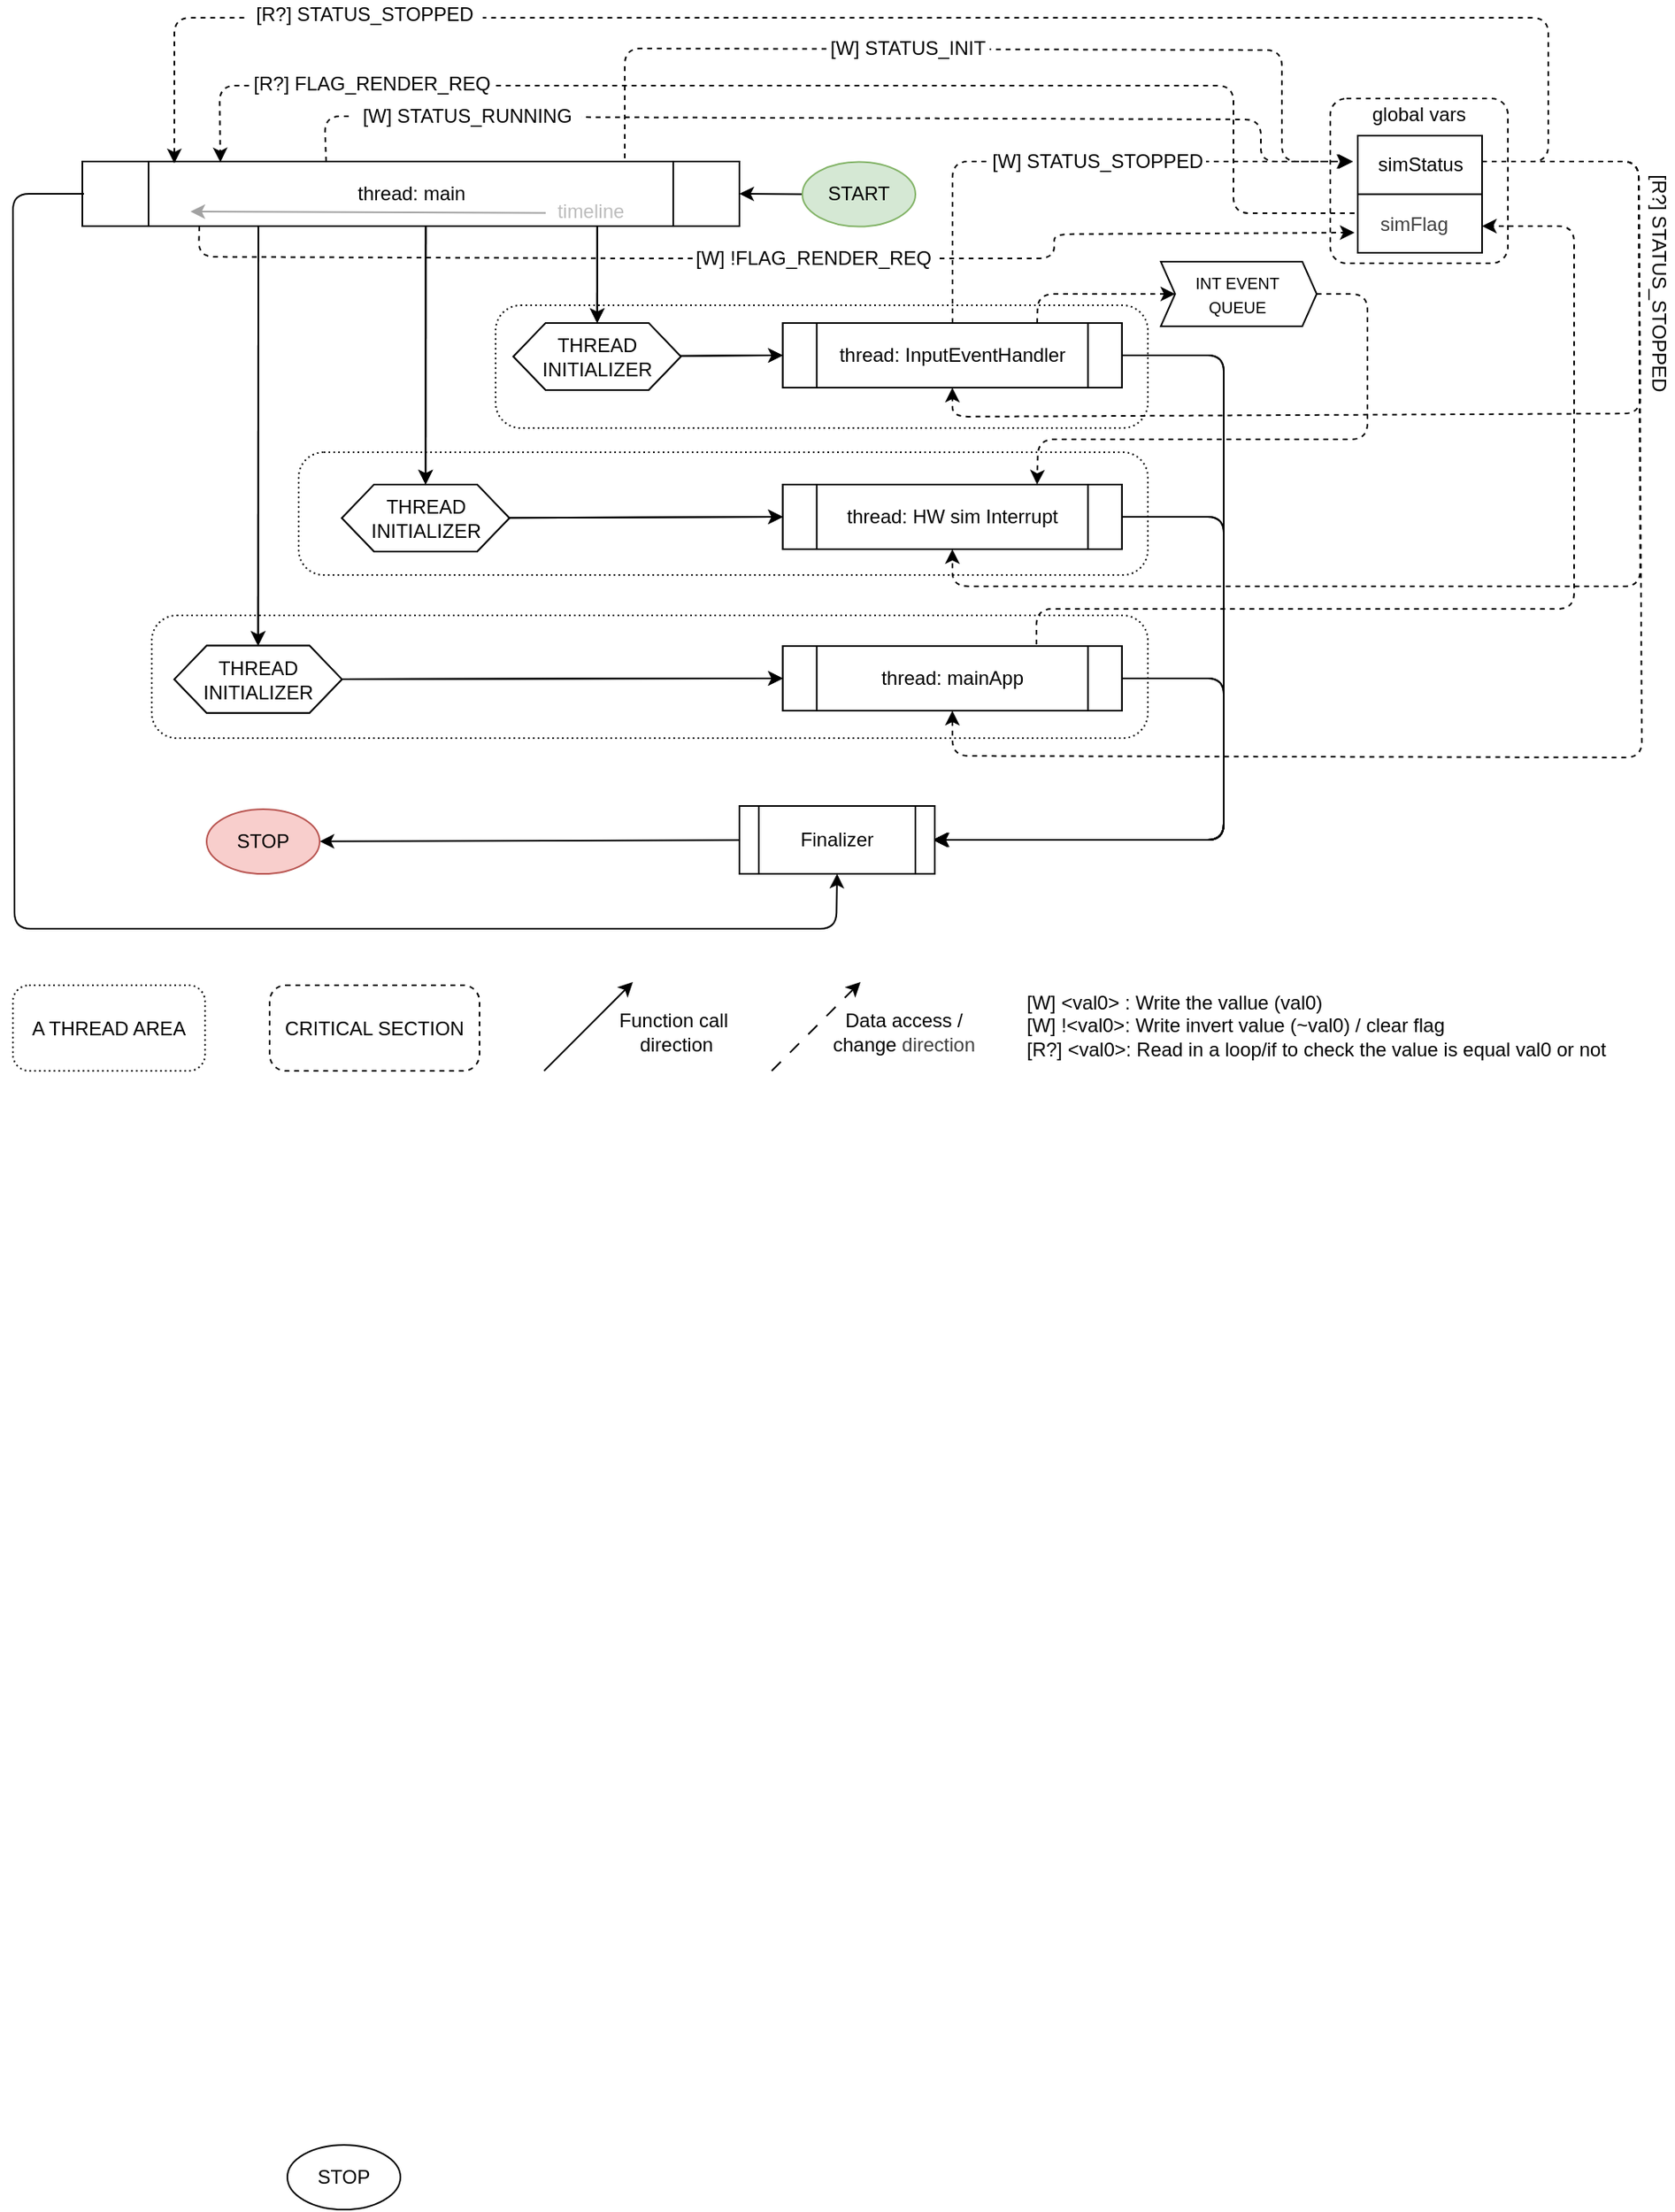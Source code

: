 <mxfile>
    <diagram id="f4UFMXPBsdthh5lr4RJp" name="Page-1">
        <mxGraphModel dx="702" dy="399" grid="0" gridSize="10" guides="1" tooltips="1" connect="1" arrows="1" fold="1" page="1" pageScale="1" pageWidth="1654" pageHeight="2336" background="#ffffff" math="0" shadow="0">
            <root>
                <mxCell id="0"/>
                <mxCell id="1" parent="0"/>
                <mxCell id="O5RU_v-OWHGVvYax1SoA-145" value="&lt;span style=&quot;color: rgb(0, 0, 0);&quot;&gt;thread: main&lt;/span&gt;" style="shape=process;whiteSpace=wrap;html=1;backgroundOutline=1;" vertex="1" parent="1">
                    <mxGeometry x="103" y="110" width="407" height="40" as="geometry"/>
                </mxCell>
                <mxCell id="87" value="" style="rounded=1;whiteSpace=wrap;html=1;absoluteArcSize=1;arcSize=31;strokeWidth=1;gradientColor=default;fillColor=none;dashed=1;dashPattern=1 2;perimeterSpacing=11;strokeColor=default;fontColor=default;" vertex="1" parent="1">
                    <mxGeometry x="237" y="290" width="526" height="76" as="geometry"/>
                </mxCell>
                <mxCell id="85" value="" style="rounded=1;whiteSpace=wrap;html=1;absoluteArcSize=1;arcSize=31;strokeWidth=1;gradientColor=default;fillColor=none;dashed=1;dashPattern=1 2;perimeterSpacing=11;strokeColor=default;fontColor=default;" vertex="1" parent="1">
                    <mxGeometry x="359" y="199" width="404" height="76" as="geometry"/>
                </mxCell>
                <mxCell id="14" value="" style="edgeStyle=none;html=1;" parent="1" source="2" edge="1">
                    <mxGeometry relative="1" as="geometry">
                        <mxPoint x="510" y="130" as="targetPoint"/>
                    </mxGeometry>
                </mxCell>
                <mxCell id="2" value="START" style="ellipse;whiteSpace=wrap;html=1;fillColor=#d5e8d4;strokeColor=#82b366;" parent="1" vertex="1">
                    <mxGeometry x="549" y="110.25" width="70" height="40" as="geometry"/>
                </mxCell>
                <mxCell id="29" style="edgeStyle=none;html=1;entryX=0;entryY=0.5;entryDx=0;entryDy=0;" parent="1" source="3" target="4" edge="1">
                    <mxGeometry relative="1" as="geometry"/>
                </mxCell>
                <mxCell id="3" value="THREAD INITIALIZER" style="shape=hexagon;perimeter=hexagonPerimeter2;whiteSpace=wrap;html=1;fixedSize=1;rotation=0;" parent="1" vertex="1">
                    <mxGeometry x="370" y="209.96" width="103.75" height="41.56" as="geometry"/>
                </mxCell>
                <mxCell id="18" style="edgeStyle=none;html=1;entryX=1;entryY=0.5;entryDx=0;entryDy=0;" parent="1" source="4" edge="1">
                    <mxGeometry relative="1" as="geometry">
                        <Array as="points">
                            <mxPoint x="810" y="230"/>
                            <mxPoint x="810" y="530"/>
                        </Array>
                        <mxPoint x="630" y="530" as="targetPoint"/>
                    </mxGeometry>
                </mxCell>
                <mxCell id="4" value="thread: Input" style="shape=process;whiteSpace=wrap;html=1;backgroundOutline=1;" parent="1" vertex="1">
                    <mxGeometry x="536.88" y="210" width="210" height="40" as="geometry"/>
                </mxCell>
                <mxCell id="5" value="&lt;span style=&quot;color: rgb(0, 0, 0);&quot;&gt;thread: Interrupt&lt;/span&gt;" style="shape=process;whiteSpace=wrap;html=1;backgroundOutline=1;" parent="1" vertex="1">
                    <mxGeometry x="536.88" y="310" width="210" height="40" as="geometry"/>
                </mxCell>
                <mxCell id="6" value="&lt;span style=&quot;color: rgb(0, 0, 0);&quot;&gt;thread: main_app&lt;/span&gt;" style="shape=process;whiteSpace=wrap;html=1;backgroundOutline=1;" parent="1" vertex="1">
                    <mxGeometry x="536.88" y="410" width="210" height="40" as="geometry"/>
                </mxCell>
                <mxCell id="23" style="edgeStyle=none;html=1;exitX=0.856;exitY=1.001;exitDx=0;exitDy=0;exitPerimeter=0;" parent="1" target="3" edge="1">
                    <mxGeometry relative="1" as="geometry">
                        <mxPoint x="421.91" y="150.0" as="sourcePoint"/>
                    </mxGeometry>
                </mxCell>
                <mxCell id="19" style="edgeStyle=none;html=1;entryX=1;entryY=0.5;entryDx=0;entryDy=0;exitX=1;exitY=0.5;exitDx=0;exitDy=0;" parent="1" source="5" edge="1">
                    <mxGeometry relative="1" as="geometry">
                        <mxPoint x="747" y="230" as="sourcePoint"/>
                        <mxPoint x="630" y="530" as="targetPoint"/>
                        <Array as="points">
                            <mxPoint x="810" y="330"/>
                            <mxPoint x="810" y="530"/>
                        </Array>
                    </mxGeometry>
                </mxCell>
                <mxCell id="20" style="edgeStyle=none;html=1;entryX=1;entryY=0.5;entryDx=0;entryDy=0;exitX=1;exitY=0.5;exitDx=0;exitDy=0;" parent="1" source="6" edge="1">
                    <mxGeometry relative="1" as="geometry">
                        <mxPoint x="747" y="330" as="sourcePoint"/>
                        <mxPoint x="630" y="530" as="targetPoint"/>
                        <Array as="points">
                            <mxPoint x="810" y="430"/>
                            <mxPoint x="810" y="530"/>
                        </Array>
                    </mxGeometry>
                </mxCell>
                <mxCell id="30" style="edgeStyle=none;html=1;entryX=0;entryY=0.5;entryDx=0;entryDy=0;" parent="1" source="21" target="5" edge="1">
                    <mxGeometry relative="1" as="geometry"/>
                </mxCell>
                <mxCell id="21" value="THREAD INITIALIZER" style="shape=hexagon;perimeter=hexagonPerimeter2;whiteSpace=wrap;html=1;fixedSize=1;rotation=0;" parent="1" vertex="1">
                    <mxGeometry x="263.75" y="309.96" width="103.75" height="41.56" as="geometry"/>
                </mxCell>
                <mxCell id="25" style="edgeStyle=none;html=1;exitX=0.561;exitY=1.004;exitDx=0;exitDy=0;entryX=0.5;entryY=0;entryDx=0;entryDy=0;exitPerimeter=0;" parent="1" target="21" edge="1">
                    <mxGeometry relative="1" as="geometry">
                        <mxPoint x="315.71" y="150.12" as="sourcePoint"/>
                    </mxGeometry>
                </mxCell>
                <mxCell id="31" style="edgeStyle=none;html=1;exitX=0.273;exitY=1.001;exitDx=0;exitDy=0;entryX=0.5;entryY=0;entryDx=0;entryDy=0;exitPerimeter=0;" parent="1" target="33" edge="1">
                    <mxGeometry relative="1" as="geometry">
                        <mxPoint x="212.03" y="150.0" as="sourcePoint"/>
                    </mxGeometry>
                </mxCell>
                <mxCell id="35" style="edgeStyle=none;html=1;entryX=0;entryY=0.5;entryDx=0;entryDy=0;" parent="1" source="33" target="6" edge="1">
                    <mxGeometry relative="1" as="geometry"/>
                </mxCell>
                <mxCell id="33" value="THREAD INITIALIZER" style="shape=hexagon;perimeter=hexagonPerimeter2;whiteSpace=wrap;html=1;fixedSize=1;rotation=0;" parent="1" vertex="1">
                    <mxGeometry x="160" y="409.8" width="103.75" height="41.56" as="geometry"/>
                </mxCell>
                <mxCell id="39" style="edgeStyle=none;html=1;entryX=0;entryY=0.5;entryDx=0;entryDy=0;" edge="1" parent="1" source="40" target="42">
                    <mxGeometry relative="1" as="geometry"/>
                </mxCell>
                <mxCell id="40" value="THREAD INITIALIZER" style="shape=hexagon;perimeter=hexagonPerimeter2;whiteSpace=wrap;html=1;fixedSize=1;rotation=0;" vertex="1" parent="1">
                    <mxGeometry x="370" y="209.96" width="103.75" height="41.56" as="geometry"/>
                </mxCell>
                <mxCell id="41" style="edgeStyle=none;html=1;" edge="1" parent="1" source="42">
                    <mxGeometry relative="1" as="geometry">
                        <Array as="points">
                            <mxPoint x="810" y="230"/>
                            <mxPoint x="810" y="530"/>
                        </Array>
                        <mxPoint x="631" y="530" as="targetPoint"/>
                    </mxGeometry>
                </mxCell>
                <mxCell id="42" value="thread: InputEventHandler" style="shape=process;whiteSpace=wrap;html=1;backgroundOutline=1;" vertex="1" parent="1">
                    <mxGeometry x="536.88" y="210" width="210" height="40" as="geometry"/>
                </mxCell>
                <mxCell id="43" value="&lt;span style=&quot;color: rgb(0, 0, 0);&quot;&gt;thread: HW sim Interrupt&lt;/span&gt;" style="shape=process;whiteSpace=wrap;html=1;backgroundOutline=1;" vertex="1" parent="1">
                    <mxGeometry x="536.88" y="310" width="210" height="40" as="geometry"/>
                </mxCell>
                <mxCell id="44" value="&lt;span style=&quot;color: rgb(0, 0, 0);&quot;&gt;thread: mainApp&lt;/span&gt;" style="shape=process;whiteSpace=wrap;html=1;backgroundOutline=1;" vertex="1" parent="1">
                    <mxGeometry x="536.88" y="410" width="210" height="40" as="geometry"/>
                </mxCell>
                <mxCell id="45" style="edgeStyle=none;html=1;exitX=0.856;exitY=1.001;exitDx=0;exitDy=0;exitPerimeter=0;" edge="1" parent="1" target="40">
                    <mxGeometry relative="1" as="geometry">
                        <mxPoint x="421.91" y="150.0" as="sourcePoint"/>
                    </mxGeometry>
                </mxCell>
                <mxCell id="47" style="edgeStyle=none;html=1;entryX=1;entryY=0.5;entryDx=0;entryDy=0;exitX=1;exitY=0.5;exitDx=0;exitDy=0;" edge="1" parent="1" source="43">
                    <mxGeometry relative="1" as="geometry">
                        <mxPoint x="747" y="230" as="sourcePoint"/>
                        <mxPoint x="630" y="530" as="targetPoint"/>
                        <Array as="points">
                            <mxPoint x="810" y="330"/>
                            <mxPoint x="810" y="530"/>
                        </Array>
                    </mxGeometry>
                </mxCell>
                <mxCell id="48" style="edgeStyle=none;html=1;entryX=1;entryY=0.5;entryDx=0;entryDy=0;exitX=1;exitY=0.5;exitDx=0;exitDy=0;" edge="1" parent="1" source="44">
                    <mxGeometry relative="1" as="geometry">
                        <mxPoint x="747" y="330" as="sourcePoint"/>
                        <mxPoint x="630" y="530" as="targetPoint"/>
                        <Array as="points">
                            <mxPoint x="810" y="430"/>
                            <mxPoint x="810" y="530"/>
                        </Array>
                    </mxGeometry>
                </mxCell>
                <mxCell id="49" style="edgeStyle=none;html=1;entryX=0;entryY=0.5;entryDx=0;entryDy=0;" edge="1" parent="1" source="50" target="43">
                    <mxGeometry relative="1" as="geometry"/>
                </mxCell>
                <mxCell id="50" value="THREAD INITIALIZER" style="shape=hexagon;perimeter=hexagonPerimeter2;whiteSpace=wrap;html=1;fixedSize=1;rotation=0;" vertex="1" parent="1">
                    <mxGeometry x="263.75" y="309.96" width="103.75" height="41.56" as="geometry"/>
                </mxCell>
                <mxCell id="51" style="edgeStyle=none;html=1;exitX=0.561;exitY=1.004;exitDx=0;exitDy=0;entryX=0.5;entryY=0;entryDx=0;entryDy=0;exitPerimeter=0;" edge="1" parent="1" target="50">
                    <mxGeometry relative="1" as="geometry">
                        <mxPoint x="315.71" y="150.12" as="sourcePoint"/>
                    </mxGeometry>
                </mxCell>
                <mxCell id="52" style="edgeStyle=none;html=1;exitX=0.273;exitY=1.001;exitDx=0;exitDy=0;entryX=0.5;entryY=0;entryDx=0;entryDy=0;exitPerimeter=0;" edge="1" parent="1" target="54">
                    <mxGeometry relative="1" as="geometry">
                        <mxPoint x="212.03" y="150.0" as="sourcePoint"/>
                    </mxGeometry>
                </mxCell>
                <mxCell id="53" style="edgeStyle=none;html=1;entryX=0;entryY=0.5;entryDx=0;entryDy=0;" edge="1" parent="1" source="54" target="44">
                    <mxGeometry relative="1" as="geometry"/>
                </mxCell>
                <mxCell id="54" value="THREAD INITIALIZER" style="shape=hexagon;perimeter=hexagonPerimeter2;whiteSpace=wrap;html=1;fixedSize=1;rotation=0;" vertex="1" parent="1">
                    <mxGeometry x="160" y="409.8" width="103.75" height="41.56" as="geometry"/>
                </mxCell>
                <mxCell id="55" style="edgeStyle=none;html=1;entryX=0.5;entryY=1;entryDx=0;entryDy=0;" edge="1" parent="1" target="100">
                    <mxGeometry relative="1" as="geometry">
                        <Array as="points">
                            <mxPoint x="60" y="130"/>
                            <mxPoint x="61" y="585"/>
                            <mxPoint x="570" y="585"/>
                        </Array>
                        <mxPoint x="104" y="130" as="sourcePoint"/>
                        <mxPoint x="326" y="530" as="targetPoint"/>
                    </mxGeometry>
                </mxCell>
                <mxCell id="77" style="edgeStyle=none;html=1;exitX=0;exitY=0;exitDx=80;exitDy=20;exitPerimeter=0;entryX=0.14;entryY=0.028;entryDx=0;entryDy=0;dashed=1;entryPerimeter=0;" edge="1" parent="1" target="O5RU_v-OWHGVvYax1SoA-145">
                    <mxGeometry relative="1" as="geometry">
                        <mxPoint x="970" y="110.0" as="sourcePoint"/>
                        <mxPoint x="174.84" y="110.92" as="targetPoint"/>
                        <Array as="points">
                            <mxPoint x="1011" y="110"/>
                            <mxPoint x="1011" y="21"/>
                            <mxPoint x="160" y="21"/>
                        </Array>
                    </mxGeometry>
                </mxCell>
                <mxCell id="79" style="edgeStyle=none;html=1;entryX=0.5;entryY=1;entryDx=0;entryDy=0;dashed=1;exitX=0;exitY=0;exitDx=80;exitDy=20;exitPerimeter=0;" edge="1" parent="1" target="44">
                    <mxGeometry relative="1" as="geometry">
                        <mxPoint x="1070" y="558" as="targetPoint"/>
                        <mxPoint x="970" y="110.0" as="sourcePoint"/>
                        <Array as="points">
                            <mxPoint x="1067" y="110"/>
                            <mxPoint x="1069" y="479"/>
                            <mxPoint x="642" y="478"/>
                        </Array>
                    </mxGeometry>
                </mxCell>
                <mxCell id="76" style="edgeStyle=none;html=1;entryX=0.21;entryY=0.011;entryDx=0;entryDy=0;dashed=1;entryPerimeter=0;" edge="1" parent="1" target="O5RU_v-OWHGVvYax1SoA-145">
                    <mxGeometry relative="1" as="geometry">
                        <mxPoint x="891" y="142" as="sourcePoint"/>
                        <mxPoint x="415" y="110" as="targetPoint"/>
                        <Array as="points">
                            <mxPoint x="816" y="142"/>
                            <mxPoint x="816" y="63"/>
                            <mxPoint x="188" y="63"/>
                        </Array>
                    </mxGeometry>
                </mxCell>
                <mxCell id="78" style="edgeStyle=none;html=1;entryX=0;entryY=0;entryDx=80;entryDy=20;dashed=1;entryPerimeter=0;" edge="1" parent="1">
                    <mxGeometry relative="1" as="geometry">
                        <mxPoint x="694" y="409" as="sourcePoint"/>
                        <mxPoint x="970" y="150.0" as="targetPoint"/>
                        <Array as="points">
                            <mxPoint x="694" y="387"/>
                            <mxPoint x="1027" y="387"/>
                            <mxPoint x="1027" y="150"/>
                        </Array>
                    </mxGeometry>
                </mxCell>
                <mxCell id="72" value="" style="endArrow=classic;html=1;exitX=0.5;exitY=0;exitDx=0;exitDy=0;entryX=0;entryY=0;entryDx=0;entryDy=20;entryPerimeter=0;dashed=1;" edge="1" parent="1">
                    <mxGeometry width="50" height="50" relative="1" as="geometry">
                        <mxPoint x="642" y="210" as="sourcePoint"/>
                        <mxPoint x="890" y="110.0" as="targetPoint"/>
                        <Array as="points">
                            <mxPoint x="642" y="190"/>
                            <mxPoint x="642" y="110"/>
                        </Array>
                    </mxGeometry>
                </mxCell>
                <mxCell id="80" style="edgeStyle=none;html=1;entryX=0.5;entryY=1;entryDx=0;entryDy=0;dashed=1;exitX=0;exitY=0;exitDx=80;exitDy=20;exitPerimeter=0;" edge="1" parent="1" target="42">
                    <mxGeometry relative="1" as="geometry">
                        <mxPoint x="642" y="450" as="targetPoint"/>
                        <mxPoint x="970" y="110" as="sourcePoint"/>
                        <Array as="points">
                            <mxPoint x="1067" y="110"/>
                            <mxPoint x="1068" y="266"/>
                            <mxPoint x="642" y="268"/>
                        </Array>
                    </mxGeometry>
                </mxCell>
                <mxCell id="74" value="" style="group;fillColor=default;rotation=-90;" vertex="1" connectable="0" parent="1">
                    <mxGeometry x="798.995" y="143.995" width="40" height="96.57" as="geometry"/>
                </mxCell>
                <mxCell id="58" value="" style="shape=step;perimeter=stepPerimeter;whiteSpace=wrap;html=1;fixedSize=1;size=8.891;rotation=-360;" vertex="1" parent="74">
                    <mxGeometry x="-28" y="28" width="96.57" height="40" as="geometry"/>
                </mxCell>
                <mxCell id="63" value="&lt;p&gt;&lt;font style=&quot;font-size: 10px; line-height: 80%;&quot;&gt;INT EVENT QUEUE&lt;/font&gt;&lt;/p&gt;" style="text;html=1;align=center;verticalAlign=middle;whiteSpace=wrap;rounded=0;fillColor=default;rotation=0;" vertex="1" parent="74">
                    <mxGeometry x="-14" y="33" width="67" height="30" as="geometry"/>
                </mxCell>
                <mxCell id="82" style="edgeStyle=none;html=1;exitX=0.75;exitY=0;exitDx=0;exitDy=0;entryX=0;entryY=0.5;entryDx=0;entryDy=0;dashed=1;" edge="1" parent="1" source="42" target="58">
                    <mxGeometry relative="1" as="geometry">
                        <Array as="points">
                            <mxPoint x="695" y="192"/>
                        </Array>
                    </mxGeometry>
                </mxCell>
                <mxCell id="83" style="edgeStyle=none;html=1;exitX=1;exitY=0.5;exitDx=0;exitDy=0;entryX=0.75;entryY=0;entryDx=0;entryDy=0;dashed=1;" edge="1" parent="1" source="58" target="43">
                    <mxGeometry relative="1" as="geometry">
                        <Array as="points">
                            <mxPoint x="899" y="192"/>
                            <mxPoint x="899" y="282"/>
                            <mxPoint x="695" y="282"/>
                        </Array>
                    </mxGeometry>
                </mxCell>
                <mxCell id="84" style="edgeStyle=none;html=1;entryX=0.5;entryY=1;entryDx=0;entryDy=0;dashed=1;exitX=0;exitY=0;exitDx=80;exitDy=20;exitPerimeter=0;" edge="1" parent="1" target="43">
                    <mxGeometry relative="1" as="geometry">
                        <mxPoint x="642" y="250" as="targetPoint"/>
                        <mxPoint x="970" y="110" as="sourcePoint"/>
                        <Array as="points">
                            <mxPoint x="1067" y="110"/>
                            <mxPoint x="1068" y="373"/>
                            <mxPoint x="642" y="373"/>
                        </Array>
                    </mxGeometry>
                </mxCell>
                <mxCell id="88" value="" style="rounded=1;whiteSpace=wrap;html=1;absoluteArcSize=1;arcSize=31;strokeWidth=1;gradientColor=default;fillColor=none;dashed=1;dashPattern=1 2;perimeterSpacing=11;strokeColor=default;fontColor=default;" vertex="1" parent="1">
                    <mxGeometry x="146" y="391" width="617" height="76" as="geometry"/>
                </mxCell>
                <mxCell id="89" value="A THREAD AREA" style="rounded=1;whiteSpace=wrap;html=1;absoluteArcSize=1;arcSize=20;strokeWidth=1;gradientColor=default;fillColor=none;dashed=1;dashPattern=1 2;perimeterSpacing=11;" vertex="1" parent="1">
                    <mxGeometry x="60" y="620" width="119" height="53" as="geometry"/>
                </mxCell>
                <mxCell id="93" value="" style="group" vertex="1" connectable="0" parent="1">
                    <mxGeometry x="389" y="618" width="128" height="55" as="geometry"/>
                </mxCell>
                <mxCell id="90" value="" style="endArrow=classic;html=1;" edge="1" parent="93">
                    <mxGeometry width="50" height="50" relative="1" as="geometry">
                        <mxPoint y="55" as="sourcePoint"/>
                        <mxPoint x="55" as="targetPoint"/>
                    </mxGeometry>
                </mxCell>
                <mxCell id="92" value="&lt;font&gt;Function call&amp;nbsp;&lt;/font&gt;&lt;div&gt;&lt;font&gt;direction&lt;/font&gt;&lt;/div&gt;" style="text;html=1;align=center;verticalAlign=middle;whiteSpace=wrap;rounded=0;" vertex="1" parent="93">
                    <mxGeometry x="36" y="16" width="92" height="30" as="geometry"/>
                </mxCell>
                <mxCell id="94" value="" style="group" vertex="1" connectable="0" parent="1">
                    <mxGeometry x="530" y="618" width="128" height="55" as="geometry"/>
                </mxCell>
                <mxCell id="95" value="" style="endArrow=classic;html=1;dashed=1;dashPattern=8 8;" edge="1" parent="94">
                    <mxGeometry width="50" height="50" relative="1" as="geometry">
                        <mxPoint y="55" as="sourcePoint"/>
                        <mxPoint x="55" as="targetPoint"/>
                    </mxGeometry>
                </mxCell>
                <mxCell id="96" value="&lt;font&gt;Data access /&lt;/font&gt;&lt;div&gt;&lt;font&gt;change&amp;nbsp;&lt;span style=&quot;background-color: transparent; color: rgb(63, 63, 63);&quot;&gt;direction&lt;/span&gt;&lt;/font&gt;&lt;/div&gt;" style="text;html=1;align=center;verticalAlign=middle;whiteSpace=wrap;rounded=0;" vertex="1" parent="94">
                    <mxGeometry x="36" y="16" width="92" height="30" as="geometry"/>
                </mxCell>
                <mxCell id="133" value="" style="edgeStyle=none;html=1;" edge="1" parent="1" source="100" target="132">
                    <mxGeometry relative="1" as="geometry"/>
                </mxCell>
                <mxCell id="100" value="&lt;p&gt;Finalizer&lt;/p&gt;" style="shape=process;whiteSpace=wrap;html=1;backgroundOutline=1;" vertex="1" parent="1">
                    <mxGeometry x="510" y="509" width="121" height="42" as="geometry"/>
                </mxCell>
                <mxCell id="107" value="" style="group" vertex="1" connectable="0" parent="1">
                    <mxGeometry x="893" y="94" width="77" height="72.5" as="geometry"/>
                </mxCell>
                <mxCell id="105" value="" style="rounded=0;whiteSpace=wrap;html=1;" vertex="1" parent="107">
                    <mxGeometry width="77" height="72.5" as="geometry"/>
                </mxCell>
                <mxCell id="106" value="" style="endArrow=none;html=1;exitX=0;exitY=0.5;exitDx=0;exitDy=0;entryX=1;entryY=0.5;entryDx=0;entryDy=0;" edge="1" parent="107" source="105" target="105">
                    <mxGeometry width="50" height="50" relative="1" as="geometry">
                        <mxPoint x="-31" y="4.691" as="sourcePoint"/>
                        <mxPoint x="19" y="-37.956" as="targetPoint"/>
                    </mxGeometry>
                </mxCell>
                <mxCell id="108" value="&lt;span style=&quot;color: rgb(0, 0, 0);&quot;&gt;simStatus&lt;/span&gt;" style="text;html=1;align=center;verticalAlign=middle;whiteSpace=wrap;rounded=0;" vertex="1" parent="107">
                    <mxGeometry x="8.5" y="3" width="60" height="30" as="geometry"/>
                </mxCell>
                <mxCell id="109" value="&lt;span style=&quot;color: rgb(63, 63, 63);&quot;&gt;simFlag&lt;/span&gt;" style="text;html=1;align=center;verticalAlign=middle;whiteSpace=wrap;rounded=0;" vertex="1" parent="107">
                    <mxGeometry x="5" y="40" width="60" height="30" as="geometry"/>
                </mxCell>
                <mxCell id="110" value="&lt;font style=&quot;&quot;&gt;global vars&lt;/font&gt;" style="text;html=1;align=center;verticalAlign=middle;whiteSpace=wrap;rounded=0;fontColor=default;" vertex="1" parent="1">
                    <mxGeometry x="892" y="71" width="78" height="19" as="geometry"/>
                </mxCell>
                <mxCell id="113" value="STOP" style="ellipse;whiteSpace=wrap;html=1;" vertex="1" parent="1">
                    <mxGeometry x="230" y="1338" width="70" height="40" as="geometry"/>
                </mxCell>
                <mxCell id="117" value="" style="endArrow=classic;html=1;dashed=1;" edge="1" parent="1">
                    <mxGeometry width="50" height="50" relative="1" as="geometry">
                        <mxPoint x="439" y="108" as="sourcePoint"/>
                        <mxPoint x="890" y="110" as="targetPoint"/>
                        <Array as="points">
                            <mxPoint x="439" y="40"/>
                            <mxPoint x="846" y="41"/>
                            <mxPoint x="846" y="110"/>
                        </Array>
                    </mxGeometry>
                </mxCell>
                <mxCell id="118" value="[W] STATUS_INIT" style="text;html=1;align=center;verticalAlign=middle;whiteSpace=wrap;rounded=0;fillColor=default;" vertex="1" parent="1">
                    <mxGeometry x="564" y="31" width="101" height="17" as="geometry"/>
                </mxCell>
                <mxCell id="121" value="[R?] STATUS_STOPPED" style="text;html=1;align=center;verticalAlign=middle;whiteSpace=wrap;rounded=0;fillColor=default;" vertex="1" parent="1">
                    <mxGeometry x="205" y="10" width="146" height="17" as="geometry"/>
                </mxCell>
                <mxCell id="128" value="[R?] STATUS_STOPPED" style="text;html=1;align=center;verticalAlign=middle;whiteSpace=wrap;rounded=0;fillColor=default;rotation=90;" vertex="1" parent="1">
                    <mxGeometry x="1007" y="177" width="146" height="17" as="geometry"/>
                </mxCell>
                <mxCell id="129" value="[R?] FLAG_RENDER_REQ" style="text;html=1;align=center;verticalAlign=middle;whiteSpace=wrap;rounded=0;fillColor=default;" vertex="1" parent="1">
                    <mxGeometry x="207" y="53" width="151" height="17" as="geometry"/>
                </mxCell>
                <mxCell id="130" value="[W] STATUS_STOPPED" style="text;html=1;align=center;verticalAlign=middle;whiteSpace=wrap;rounded=0;fillColor=default;" vertex="1" parent="1">
                    <mxGeometry x="665" y="101" width="134" height="17" as="geometry"/>
                </mxCell>
                <mxCell id="132" value="STOP" style="ellipse;whiteSpace=wrap;html=1;fillColor=#f8cecc;strokeColor=#b85450;" vertex="1" parent="1">
                    <mxGeometry x="180" y="511" width="70" height="40" as="geometry"/>
                </mxCell>
                <mxCell id="134" value="" style="endArrow=classic;html=1;dashed=1;exitX=0.178;exitY=1.004;exitDx=0;exitDy=0;exitPerimeter=0;" edge="1" parent="1" source="O5RU_v-OWHGVvYax1SoA-145">
                    <mxGeometry width="50" height="50" relative="1" as="geometry">
                        <mxPoint x="445.78" y="149.64" as="sourcePoint"/>
                        <mxPoint x="891" y="154" as="targetPoint"/>
                        <Array as="points">
                            <mxPoint x="175" y="169"/>
                            <mxPoint x="446" y="170"/>
                            <mxPoint x="705" y="170"/>
                            <mxPoint x="705" y="155"/>
                        </Array>
                    </mxGeometry>
                </mxCell>
                <mxCell id="135" value="[W] !FLAG_RENDER_REQ" style="text;html=1;align=center;verticalAlign=middle;whiteSpace=wrap;rounded=0;fillColor=default;" vertex="1" parent="1">
                    <mxGeometry x="481" y="161" width="150" height="17" as="geometry"/>
                </mxCell>
                <mxCell id="137" value="CRITICAL SECTION" style="rounded=1;whiteSpace=wrap;html=1;absoluteArcSize=1;arcSize=20;strokeWidth=1;gradientColor=default;fillColor=none;dashed=1;perimeterSpacing=11;" vertex="1" parent="1">
                    <mxGeometry x="219" y="620" width="130" height="53" as="geometry"/>
                </mxCell>
                <mxCell id="138" value="[W] &amp;lt;val0&amp;gt; : Write the vallue (val0)&lt;div&gt;[W] !&amp;lt;val0&amp;gt;: Write invert value (~val0) / clear flag&lt;/div&gt;&lt;div&gt;[R?] &amp;lt;val0&amp;gt;: Read in a loop/if to check the value is equal val0 or not&lt;/div&gt;" style="text;html=1;align=left;verticalAlign=middle;whiteSpace=wrap;rounded=0;" vertex="1" parent="1">
                    <mxGeometry x="686" y="620" width="396" height="49" as="geometry"/>
                </mxCell>
                <mxCell id="O5RU_v-OWHGVvYax1SoA-138" value="" style="endArrow=classic;html=1;exitX=0.621;exitY=0;exitDx=0;exitDy=0;exitPerimeter=0;dashed=1;" edge="1" parent="1">
                    <mxGeometry width="50" height="50" relative="1" as="geometry">
                        <mxPoint x="254" y="110" as="sourcePoint"/>
                        <mxPoint x="889" y="110" as="targetPoint"/>
                        <Array as="points">
                            <mxPoint x="253" y="82"/>
                            <mxPoint x="833" y="84"/>
                            <mxPoint x="833" y="110"/>
                        </Array>
                    </mxGeometry>
                </mxCell>
                <mxCell id="O5RU_v-OWHGVvYax1SoA-139" value="" style="rounded=1;whiteSpace=wrap;html=1;absoluteArcSize=1;arcSize=20;strokeWidth=1;gradientColor=default;fillColor=none;dashed=1;perimeterSpacing=11;strokeColor=#000000;" vertex="1" parent="1">
                    <mxGeometry x="876" y="71" width="110" height="102" as="geometry"/>
                </mxCell>
                <mxCell id="O5RU_v-OWHGVvYax1SoA-140" value="[W] STATUS_RUNNING" style="text;html=1;align=center;verticalAlign=middle;whiteSpace=wrap;rounded=0;fillColor=default;" vertex="1" parent="1">
                    <mxGeometry x="271" y="73" width="141" height="17" as="geometry"/>
                </mxCell>
                <mxCell id="O5RU_v-OWHGVvYax1SoA-146" value="" style="group" vertex="1" connectable="0" parent="1">
                    <mxGeometry x="170" y="125.99" width="276" height="16.01" as="geometry"/>
                </mxCell>
                <mxCell id="O5RU_v-OWHGVvYax1SoA-142" value="" style="endArrow=classic;html=1;exitX=0.847;exitY=0.85;exitDx=0;exitDy=0;exitPerimeter=0;strokeColor=#A2A2A2;" edge="1" parent="O5RU_v-OWHGVvYax1SoA-146">
                    <mxGeometry width="50" height="50" relative="1" as="geometry">
                        <mxPoint x="269.86" y="16.01" as="sourcePoint"/>
                        <mxPoint y="15.01" as="targetPoint"/>
                    </mxGeometry>
                </mxCell>
                <mxCell id="O5RU_v-OWHGVvYax1SoA-143" value="timeline" style="text;html=1;align=center;verticalAlign=middle;whiteSpace=wrap;rounded=0;fontColor=#BDBDBD;fillColor=default;labelBackgroundColor=default;" vertex="1" parent="O5RU_v-OWHGVvYax1SoA-146">
                    <mxGeometry x="220" y="7" width="56" height="16" as="geometry"/>
                </mxCell>
            </root>
        </mxGraphModel>
    </diagram>
    <diagram id="jgx8LLzsc7KeiyBM0jkK" name="Page-2">
        <mxGraphModel dx="1003" dy="584" grid="0" gridSize="10" guides="1" tooltips="1" connect="1" arrows="1" fold="1" page="1" pageScale="1" pageWidth="1654" pageHeight="2336" math="0" shadow="0">
            <root>
                <mxCell id="0"/>
                <mxCell id="1" parent="0"/>
                <mxCell id="fkTCjUGQg0k7VxSdPXmm-1" value="" style="edgeStyle=none;html=1;" edge="1" parent="1" source="fkTCjUGQg0k7VxSdPXmm-2" target="fkTCjUGQg0k7VxSdPXmm-3">
                    <mxGeometry relative="1" as="geometry"/>
                </mxCell>
                <mxCell id="fkTCjUGQg0k7VxSdPXmm-2" value="START" style="ellipse;whiteSpace=wrap;html=1;" vertex="1" parent="1">
                    <mxGeometry x="78" y="947" width="70" height="40" as="geometry"/>
                </mxCell>
                <mxCell id="fkTCjUGQg0k7VxSdPXmm-3" value="setup_&lt;span style=&quot;color: rgb(63, 63, 63); background-color: transparent;&quot;&gt;finilizer&lt;/span&gt;" style="rounded=0;whiteSpace=wrap;html=1;" vertex="1" parent="1">
                    <mxGeometry x="53" y="1022" width="120" height="36" as="geometry"/>
                </mxCell>
                <mxCell id="fkTCjUGQg0k7VxSdPXmm-4" value="&lt;p style=&quot;color: rgb(59, 59, 59); background-color: rgb(255, 255, 255); font-family: &amp;quot;Droid Sans Mono&amp;quot;, &amp;quot;monospace&amp;quot;, monospace; line-height: 26px; white-space: pre;&quot;&gt;&lt;font style=&quot;line-height: 100%;&quot;&gt;&lt;span style=&quot;color: rgb(0, 16, 128);&quot;&gt;simStatus&lt;/span&gt;&lt;span style=&quot;color: rgb(59, 59, 59);&quot;&gt; &lt;/span&gt;&lt;span style=&quot;color: rgb(0, 0, 0);&quot;&gt;=&lt;/span&gt;&lt;span style=&quot;color: rgb(59, 59, 59);&quot;&gt; &lt;/span&gt;&lt;span style=&quot;color: rgb(0, 112, 193);&quot;&gt;STATUS_INIT&lt;/span&gt;&lt;/font&gt;&lt;/p&gt;" style="rounded=0;whiteSpace=wrap;html=1;" vertex="1" parent="1">
                    <mxGeometry x="53" y="1076" width="190" height="36" as="geometry"/>
                </mxCell>
            </root>
        </mxGraphModel>
    </diagram>
</mxfile>